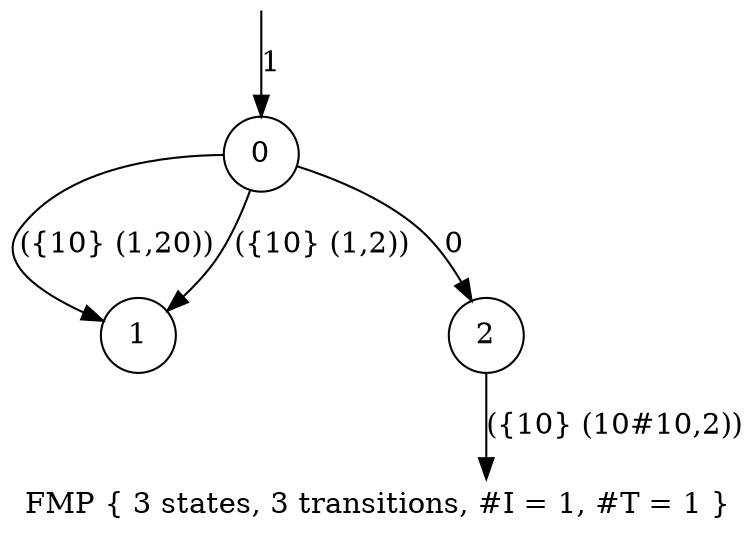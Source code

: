 digraph vcsn {
label="FMP { 3 states, 3 transitions, #I = 1, #T = 1 }";
node [shape=circle];
"FMP1" [style=invis,label="",width=.01,height=.01];
"FMP1" -> "FMP0" [label="1"];
"FMP0" [label="0"];
"FMP2" [label="1"];
"FMP4" [style=invis,label="",width=.01,height=.01];
"FMP3" -> "FMP4" [label="({10} (10#10,2))"];
"FMP3" [label="2"];
"FMP0" -> "FMP2" [label="({10} (1,20))"];
"FMP0" -> "FMP3" [label="0"];
"FMP0" -> "FMP2" [label="({10} (1,2))"];
}
